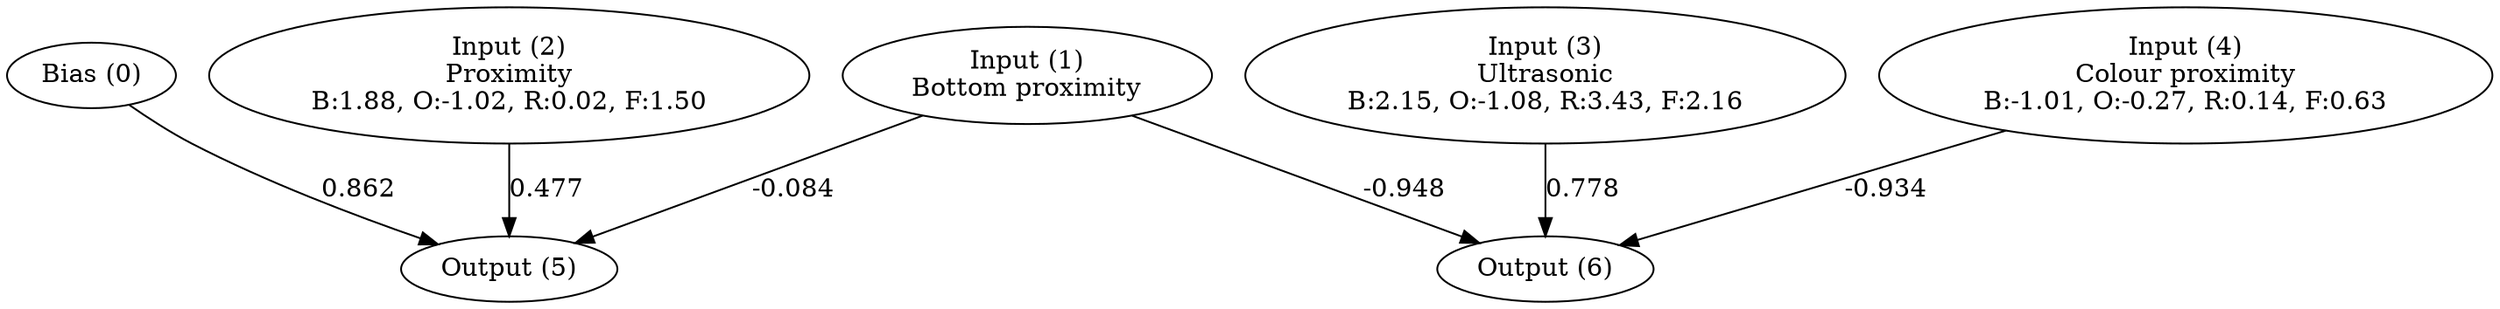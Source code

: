 digraph G {
  0 [ label="Bias (0)" ];
  1 [ label="Input (1)\nBottom proximity" ];
  2 [ label="Input (2)\nProximity\nB:1.88, O:-1.02, R:0.02, F:1.50" ];
  3 [ label="Input (3)\nUltrasonic\nB:2.15, O:-1.08, R:3.43, F:2.16" ];
  4 [ label="Input (4)\nColour proximity\nB:-1.01, O:-0.27, R:0.14, F:0.63" ];
  5 [ label="Output (5)" ];
  6 [ label="Output (6)" ];
  { rank=same 0 1 2 3 4 }
  { rank=same 5 6 }
  0 -> 5 [ label="0.862" ];
  1 -> 5 [ label="-0.084" ];
  1 -> 6 [ label="-0.948" ];
  2 -> 5 [ label="0.477" ];
  3 -> 6 [ label="0.778" ];
  4 -> 6 [ label="-0.934" ];
}

